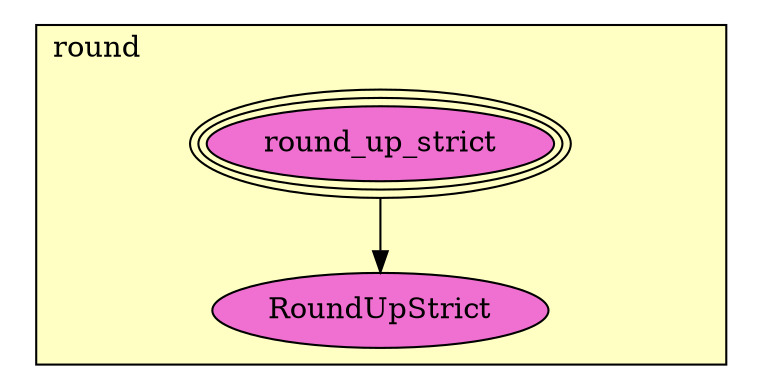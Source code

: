 digraph HoTT_Classes_interfaces_round {
  graph [ratio=0.5]
  node [style=filled]
round_round_up_strict [label="round_up_strict", URL=<round.html#round_up_strict>, peripheries=3, fillcolor="#F070D1"] ;
round_RoundUpStrict [label="RoundUpStrict", URL=<round.html#RoundUpStrict>, fillcolor="#F070D1"] ;
  round_round_up_strict -> round_RoundUpStrict [] ;
subgraph cluster_round { label="round"; fillcolor="#FFFFC3"; labeljust=l; style=filled 
round_RoundUpStrict; round_round_up_strict; };
} /* END */
